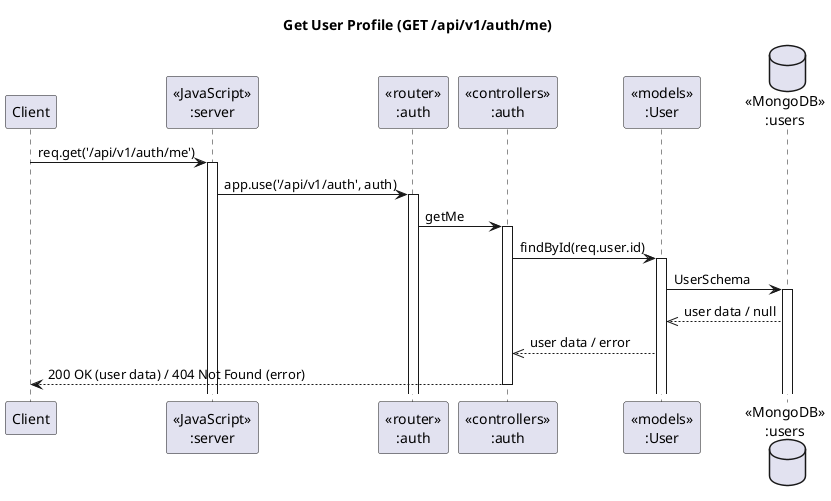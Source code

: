 @startuml Manage Authentication (GET)

title "Get User Profile (GET /api/v1/auth/me)"

participant "Client" as client
participant "<<JavaScript>>\n:server" as server
participant "<<router>>\n:auth" as routerAuth
participant "<<controllers>>\n:auth" as controllersAuth
participant "<<models>>\n:User" as modelUser
database "<<MongoDB>>\n:users" as UsersDatabase

client -> server ++ : req.get('/api/v1/auth/me')
server -> routerAuth ++ : app.use('/api/v1/auth', auth)
routerAuth -> controllersAuth ++ : getMe
controllersAuth -> modelUser ++ : findById(req.user.id)
modelUser -> UsersDatabase ++ : UserSchema
UsersDatabase -->> modelUser : user data / null
modelUser -->> controllersAuth : user data / error

controllersAuth --> client -- : 200 OK (user data) / 404 Not Found (error)

@enduml
